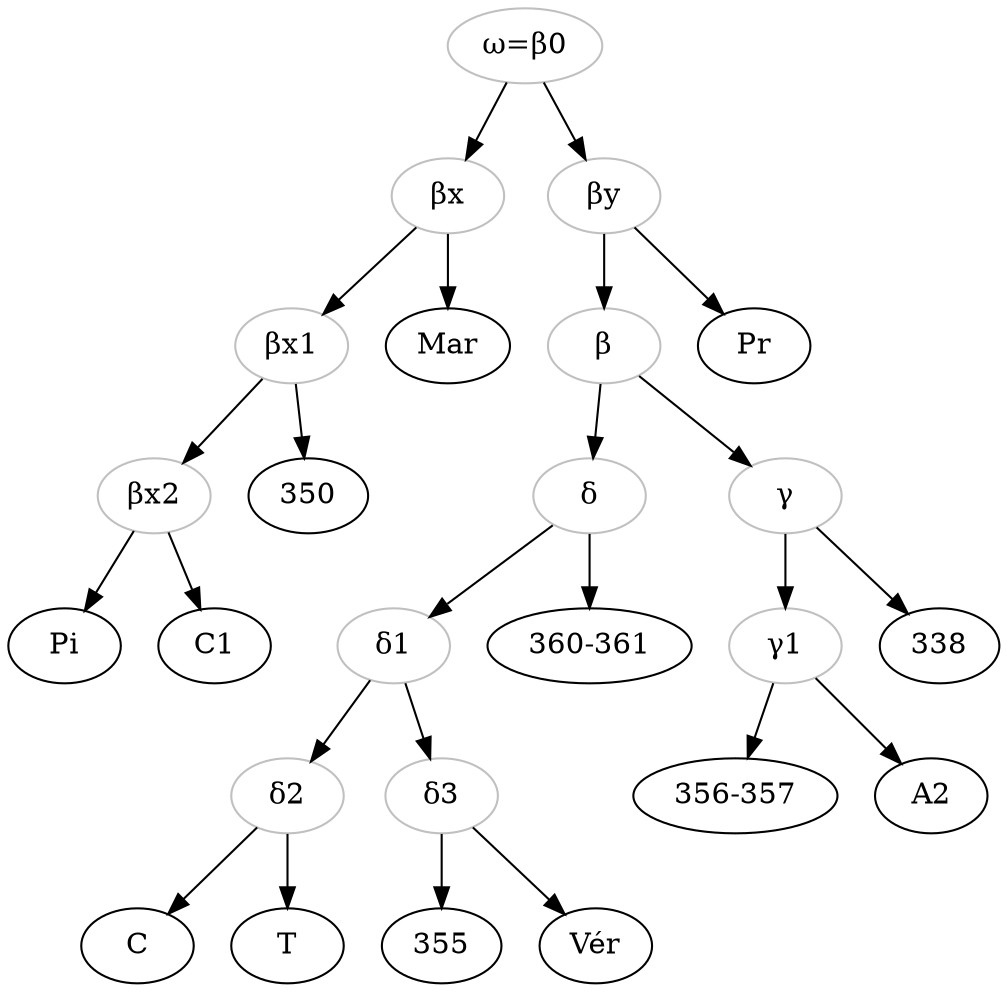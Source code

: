 digraph {

beta[label="β", color="grey"];
betax[label="βx", color="grey"]
betax1[label="βx1", color="grey"]
betax2[label="βx2", color="grey"]
betay[label="βy", color="grey"];
delta[label="δ", color="grey"]
delta1[label="δ1", color="grey"];
delta2[label="δ2", color="grey"];
delta3[label="δ3", color="grey"];
gamma[label="γ", color="grey"];
gamma1[label="γ1", color="grey"];
gamma1->356;
gamma1->A2;
omega[label="ω=β0", color="grey"];
356[label="356-357"]
358[label="360-361"]

omega->betax;
betax->Mar;
betax->betax1;
betax1->350;
betax1->betax2;
betax2->Pi;
betax2->C1;
omega->betay;
betay->Pr;
betay->beta;
beta->gamma;
gamma->338;
gamma->gamma1;
beta->delta;
delta->358;
delta->delta1;
delta1->delta2;
delta2->C;
delta2->T;
delta1->delta3;
delta3->355;
delta3->Vér;

}

